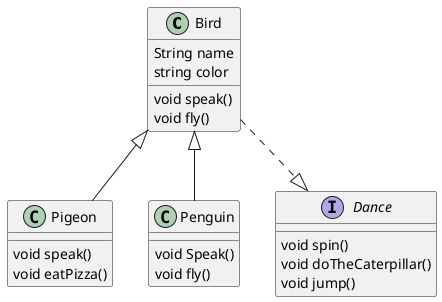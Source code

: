 @startuml

class Bird {
  String name
  string color
  void speak()
  void fly()
}
Bird <|-- Pigeon
class Pigeon {
void speak()
void eatPizza()
}

Bird <|-- Penguin
class Penguin {
void Speak()
void fly()

}
interface Dance{
void spin()
void doTheCaterpillar()
void jump()

}
Bird ..|> Dance

@enduml
